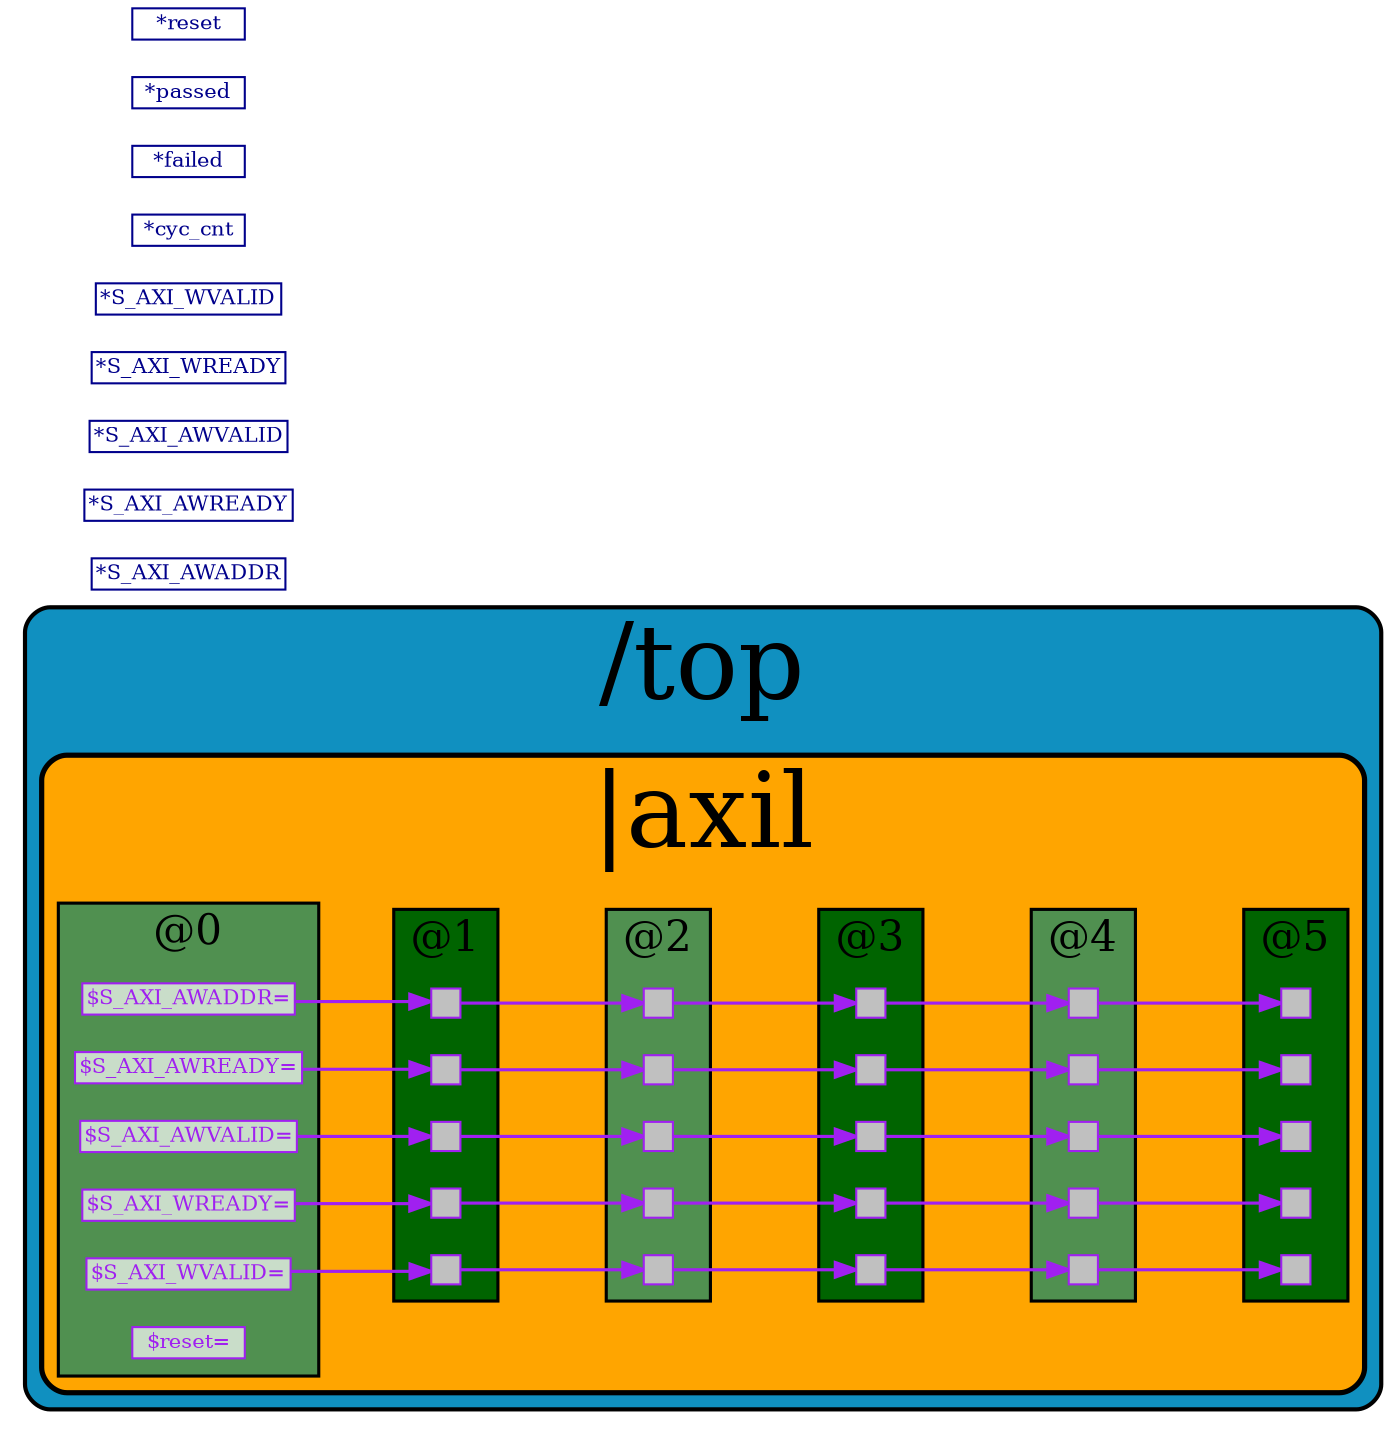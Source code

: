 // Generated by SandPiper(TM) 1.9-2018/02/11-beta from Redwood EDA.
// (Installed here: /home/devel/SandPiper_1.9-2018_02_11-beta_distro.)
// Redwood EDA does not claim intellectual property rights to this file and provides no warranty regarding its correctness or quality.


// Transaction Flow Graph:

strict digraph "top.tlv" {
   graph [layout = dot, rankdir = "LR", outputorder = edgesfirst, splines = ortho];
   node [layer = 4, shape = star, height = 0.02, style = filled, fontsize = 10, fontcolor = "purple", color = "purple", fillcolor = "#ffffffb0", penwidth = 1.0, margin = "0.03,0.03"];
   edge [layer = 3, weight = 4, penwidth = 1.5, color = "purple", fontcolor = "#00D000", labelfontcolor = "purple"];
   subgraph "cluster." {
      fillcolor = "#1090c0"
      style = "filled,rounded"
      penwidth = 2.0
      fontsize = 50
      tooltip = "/top"
      id = "id0{logical_entity=#Q##Q#}"
      label = "/top"
      subgraph "cluster.|axil" {
         fillcolor = "orange"
         style = "filled,rounded"
         penwidth = 2.5
         fontsize = 50
         tooltip = "|axil"
         id = "id1{logical_entity=#Q#|axil#Q#}"
         label = "|axil"
         subgraph "cluster.stage0" {
            "|axil$S_AXI_AWADDR@0" [fillcolor = "#ffffffb0", shape = box, label = "$S_AXI_AWADDR=", id = "id2{logical_entity=#Q#|axil$S_AXI_AWADDR#Q#}", tooltip = "$S_AXI_AWADDR[C_AXI_ADDR_WIDTH-1:0] = *S_AXI_AWADDR;"];
         }
         subgraph "cluster.stage1" {
            "|axil$S_AXI_AWADDR@1" [label = "", shape = box, fixedsize = true, width = 0.2, height = 0.2, penwidth = 1.0, shape = box, fillcolor = grey];
         }
         subgraph "cluster.stage2" {
            "|axil$S_AXI_AWADDR@2" [label = "", shape = box, fixedsize = true, width = 0.2, height = 0.2, penwidth = 1.0, shape = box, fillcolor = grey];
         }
         subgraph "cluster.stage3" {
            "|axil$S_AXI_AWADDR@3" [label = "", shape = box, fixedsize = true, width = 0.2, height = 0.2, penwidth = 1.0, shape = box, fillcolor = grey];
         }
         subgraph "cluster.stage4" {
            "|axil$S_AXI_AWADDR@4" [label = "", shape = box, fixedsize = true, width = 0.2, height = 0.2, penwidth = 1.0, shape = box, fillcolor = grey];
         }
         subgraph "cluster.stage5" {
            "|axil$S_AXI_AWADDR@5" [label = "", shape = box, fixedsize = true, width = 0.2, height = 0.2, penwidth = 1.0, shape = box, fillcolor = grey];
         }
         subgraph "cluster.stage0" {
            "|axil$S_AXI_AWREADY@0" [fillcolor = "#ffffffb0", shape = box, label = "$S_AXI_AWREADY=", id = "id8{logical_entity=#Q#|axil$S_AXI_AWREADY#Q#}", tooltip = "$S_AXI_AWREADY = *S_AXI_AWREADY;"];
         }
         subgraph "cluster.stage1" {
            "|axil$S_AXI_AWREADY@1" [label = "", shape = box, fixedsize = true, width = 0.2, height = 0.2, penwidth = 1.0, shape = box, fillcolor = grey];
         }
         subgraph "cluster.stage2" {
            "|axil$S_AXI_AWREADY@2" [label = "", shape = box, fixedsize = true, width = 0.2, height = 0.2, penwidth = 1.0, shape = box, fillcolor = grey];
         }
         subgraph "cluster.stage3" {
            "|axil$S_AXI_AWREADY@3" [label = "", shape = box, fixedsize = true, width = 0.2, height = 0.2, penwidth = 1.0, shape = box, fillcolor = grey];
         }
         subgraph "cluster.stage4" {
            "|axil$S_AXI_AWREADY@4" [label = "", shape = box, fixedsize = true, width = 0.2, height = 0.2, penwidth = 1.0, shape = box, fillcolor = grey];
         }
         subgraph "cluster.stage5" {
            "|axil$S_AXI_AWREADY@5" [label = "", shape = box, fixedsize = true, width = 0.2, height = 0.2, penwidth = 1.0, shape = box, fillcolor = grey];
         }
         subgraph "cluster.stage0" {
            "|axil$S_AXI_AWVALID@0" [fillcolor = "#ffffffb0", shape = box, label = "$S_AXI_AWVALID=", id = "id14{logical_entity=#Q#|axil$S_AXI_AWVALID#Q#}", tooltip = "$S_AXI_AWVALID = *S_AXI_AWVALID;"];
         }
         subgraph "cluster.stage1" {
            "|axil$S_AXI_AWVALID@1" [label = "", shape = box, fixedsize = true, width = 0.2, height = 0.2, penwidth = 1.0, shape = box, fillcolor = grey];
         }
         subgraph "cluster.stage2" {
            "|axil$S_AXI_AWVALID@2" [label = "", shape = box, fixedsize = true, width = 0.2, height = 0.2, penwidth = 1.0, shape = box, fillcolor = grey];
         }
         subgraph "cluster.stage3" {
            "|axil$S_AXI_AWVALID@3" [label = "", shape = box, fixedsize = true, width = 0.2, height = 0.2, penwidth = 1.0, shape = box, fillcolor = grey];
         }
         subgraph "cluster.stage4" {
            "|axil$S_AXI_AWVALID@4" [label = "", shape = box, fixedsize = true, width = 0.2, height = 0.2, penwidth = 1.0, shape = box, fillcolor = grey];
         }
         subgraph "cluster.stage5" {
            "|axil$S_AXI_AWVALID@5" [label = "", shape = box, fixedsize = true, width = 0.2, height = 0.2, penwidth = 1.0, shape = box, fillcolor = grey];
         }
         subgraph "cluster.stage0" {
            "|axil$S_AXI_WREADY@0" [fillcolor = "#ffffffb0", shape = box, label = "$S_AXI_WREADY=", id = "id20{logical_entity=#Q#|axil$S_AXI_WREADY#Q#}", tooltip = "$S_AXI_WREADY = *S_AXI_WREADY;"];
         }
         subgraph "cluster.stage1" {
            "|axil$S_AXI_WREADY@1" [label = "", shape = box, fixedsize = true, width = 0.2, height = 0.2, penwidth = 1.0, shape = box, fillcolor = grey];
         }
         subgraph "cluster.stage2" {
            "|axil$S_AXI_WREADY@2" [label = "", shape = box, fixedsize = true, width = 0.2, height = 0.2, penwidth = 1.0, shape = box, fillcolor = grey];
         }
         subgraph "cluster.stage3" {
            "|axil$S_AXI_WREADY@3" [label = "", shape = box, fixedsize = true, width = 0.2, height = 0.2, penwidth = 1.0, shape = box, fillcolor = grey];
         }
         subgraph "cluster.stage4" {
            "|axil$S_AXI_WREADY@4" [label = "", shape = box, fixedsize = true, width = 0.2, height = 0.2, penwidth = 1.0, shape = box, fillcolor = grey];
         }
         subgraph "cluster.stage5" {
            "|axil$S_AXI_WREADY@5" [label = "", shape = box, fixedsize = true, width = 0.2, height = 0.2, penwidth = 1.0, shape = box, fillcolor = grey];
         }
         subgraph "cluster.stage0" {
            "|axil$S_AXI_WVALID@0" [fillcolor = "#ffffffb0", shape = box, label = "$S_AXI_WVALID=", id = "id26{logical_entity=#Q#|axil$S_AXI_WVALID#Q#}", tooltip = "$S_AXI_WVALID = *S_AXI_WVALID;"];
         }
         subgraph "cluster.stage1" {
            "|axil$S_AXI_WVALID@1" [label = "", shape = box, fixedsize = true, width = 0.2, height = 0.2, penwidth = 1.0, shape = box, fillcolor = grey];
         }
         subgraph "cluster.stage2" {
            "|axil$S_AXI_WVALID@2" [label = "", shape = box, fixedsize = true, width = 0.2, height = 0.2, penwidth = 1.0, shape = box, fillcolor = grey];
         }
         subgraph "cluster.stage3" {
            "|axil$S_AXI_WVALID@3" [label = "", shape = box, fixedsize = true, width = 0.2, height = 0.2, penwidth = 1.0, shape = box, fillcolor = grey];
         }
         subgraph "cluster.stage4" {
            "|axil$S_AXI_WVALID@4" [label = "", shape = box, fixedsize = true, width = 0.2, height = 0.2, penwidth = 1.0, shape = box, fillcolor = grey];
         }
         subgraph "cluster.stage5" {
            "|axil$S_AXI_WVALID@5" [label = "", shape = box, fixedsize = true, width = 0.2, height = 0.2, penwidth = 1.0, shape = box, fillcolor = grey];
         }
         subgraph "cluster.stage0" {
            "|axil$reset@0" [fillcolor = "#ffffffb0", shape = box, label = "$reset=", id = "id32{logical_entity=#Q#|axil$reset#Q#}", tooltip = "$reset = *reset;"];
         }
         subgraph "cluster.stage0" {
            style = "filled"
            fontsize = 20
            penwidth = 1.5
            label = "@0"
            id = "id33{logical_entity=#Q#|axil@0#Q#}"
            tooltip = "|axil@0"
            fillcolor = "#509050"
         }
         subgraph "cluster.stage1" {
            style = "filled"
            fontsize = 20
            penwidth = 1.5
            label = "@1"
            id = "id34{logical_entity=#Q#|axil@2#Q#}"
            tooltip = "|axil@1"
            fillcolor = "darkgreen"
         }
         subgraph "cluster.stage2" {
            style = "filled"
            fontsize = 20
            penwidth = 1.5
            label = "@2"
            id = "id35{logical_entity=#Q#|axil@4#Q#}"
            tooltip = "|axil@2"
            fillcolor = "#509050"
         }
         subgraph "cluster.stage3" {
            style = "filled"
            fontsize = 20
            penwidth = 1.5
            label = "@3"
            id = "id36{logical_entity=#Q#|axil@6#Q#}"
            tooltip = "|axil@3"
            fillcolor = "darkgreen"
         }
         subgraph "cluster.stage4" {
            style = "filled"
            fontsize = 20
            penwidth = 1.5
            label = "@4"
            id = "id37{logical_entity=#Q#|axil@8#Q#}"
            tooltip = "|axil@4"
            fillcolor = "#509050"
         }
         subgraph "cluster.stage5" {
            style = "filled"
            fontsize = 20
            penwidth = 1.5
            label = "@5"
            id = "id38{logical_entity=#Q#|axil@10#Q#}"
            tooltip = "|axil@5"
            fillcolor = "darkgreen"
         }
      }
      subgraph "cluster.|none" {
         fillcolor = "orange"
         style = "filled,rounded"
         penwidth = 2.5
         fontsize = 50
         tooltip = "|none"
         id = "id39{logical_entity=#Q#|none#Q#}"
         label = "|none"
      }
   }

"*S_AXI_AWADDR" [shape = box, color = "#00008b", fontcolor = "#00008b", fillcolor = white];
"*S_AXI_AWREADY" [shape = box, color = "#00008b", fontcolor = "#00008b", fillcolor = white];
"*S_AXI_AWVALID" [shape = box, color = "#00008b", fontcolor = "#00008b", fillcolor = white];
"*S_AXI_WREADY" [shape = box, color = "#00008b", fontcolor = "#00008b", fillcolor = white];
"*S_AXI_WVALID" [shape = box, color = "#00008b", fontcolor = "#00008b", fillcolor = white];
"*cyc_cnt" [shape = box, color = "#00008b", fontcolor = "#00008b", fillcolor = white];
"*failed" [shape = box, color = "#00008b", fontcolor = "#00008b", fillcolor = white];
"*passed" [shape = box, color = "#00008b", fontcolor = "#00008b", fillcolor = white];
"*reset" [shape = box, color = "#00008b", fontcolor = "#00008b", fillcolor = white];

"|axil$S_AXI_AWADDR@0" -> "|axil$S_AXI_AWADDR@1" [id = "id3{logical_entity=#Q#|axil$S_AXI_AWADDR#Q#}", weight = 10]
"|axil$S_AXI_AWADDR@1" -> "|axil$S_AXI_AWADDR@2" [id = "id4{logical_entity=#Q#|axil$S_AXI_AWADDR#Q#}", weight = 10]
"|axil$S_AXI_AWADDR@2" -> "|axil$S_AXI_AWADDR@3" [id = "id5{logical_entity=#Q#|axil$S_AXI_AWADDR#Q#}", weight = 10]
"|axil$S_AXI_AWADDR@3" -> "|axil$S_AXI_AWADDR@4" [id = "id6{logical_entity=#Q#|axil$S_AXI_AWADDR#Q#}", weight = 10]
"|axil$S_AXI_AWADDR@4" -> "|axil$S_AXI_AWADDR@5" [id = "id7{logical_entity=#Q#|axil$S_AXI_AWADDR#Q#}", weight = 10]
"|axil$S_AXI_AWREADY@0" -> "|axil$S_AXI_AWREADY@1" [id = "id9{logical_entity=#Q#|axil$S_AXI_AWREADY#Q#}", weight = 10]
"|axil$S_AXI_AWREADY@1" -> "|axil$S_AXI_AWREADY@2" [id = "id10{logical_entity=#Q#|axil$S_AXI_AWREADY#Q#}", weight = 10]
"|axil$S_AXI_AWREADY@2" -> "|axil$S_AXI_AWREADY@3" [id = "id11{logical_entity=#Q#|axil$S_AXI_AWREADY#Q#}", weight = 10]
"|axil$S_AXI_AWREADY@3" -> "|axil$S_AXI_AWREADY@4" [id = "id12{logical_entity=#Q#|axil$S_AXI_AWREADY#Q#}", weight = 10]
"|axil$S_AXI_AWREADY@4" -> "|axil$S_AXI_AWREADY@5" [id = "id13{logical_entity=#Q#|axil$S_AXI_AWREADY#Q#}", weight = 10]
"|axil$S_AXI_AWVALID@0" -> "|axil$S_AXI_AWVALID@1" [id = "id15{logical_entity=#Q#|axil$S_AXI_AWVALID#Q#}", weight = 10]
"|axil$S_AXI_AWVALID@1" -> "|axil$S_AXI_AWVALID@2" [id = "id16{logical_entity=#Q#|axil$S_AXI_AWVALID#Q#}", weight = 10]
"|axil$S_AXI_AWVALID@2" -> "|axil$S_AXI_AWVALID@3" [id = "id17{logical_entity=#Q#|axil$S_AXI_AWVALID#Q#}", weight = 10]
"|axil$S_AXI_AWVALID@3" -> "|axil$S_AXI_AWVALID@4" [id = "id18{logical_entity=#Q#|axil$S_AXI_AWVALID#Q#}", weight = 10]
"|axil$S_AXI_AWVALID@4" -> "|axil$S_AXI_AWVALID@5" [id = "id19{logical_entity=#Q#|axil$S_AXI_AWVALID#Q#}", weight = 10]
"|axil$S_AXI_WREADY@0" -> "|axil$S_AXI_WREADY@1" [id = "id21{logical_entity=#Q#|axil$S_AXI_WREADY#Q#}", weight = 10]
"|axil$S_AXI_WREADY@1" -> "|axil$S_AXI_WREADY@2" [id = "id22{logical_entity=#Q#|axil$S_AXI_WREADY#Q#}", weight = 10]
"|axil$S_AXI_WREADY@2" -> "|axil$S_AXI_WREADY@3" [id = "id23{logical_entity=#Q#|axil$S_AXI_WREADY#Q#}", weight = 10]
"|axil$S_AXI_WREADY@3" -> "|axil$S_AXI_WREADY@4" [id = "id24{logical_entity=#Q#|axil$S_AXI_WREADY#Q#}", weight = 10]
"|axil$S_AXI_WREADY@4" -> "|axil$S_AXI_WREADY@5" [id = "id25{logical_entity=#Q#|axil$S_AXI_WREADY#Q#}", weight = 10]
"|axil$S_AXI_WVALID@0" -> "|axil$S_AXI_WVALID@1" [id = "id27{logical_entity=#Q#|axil$S_AXI_WVALID#Q#}", weight = 10]
"|axil$S_AXI_WVALID@1" -> "|axil$S_AXI_WVALID@2" [id = "id28{logical_entity=#Q#|axil$S_AXI_WVALID#Q#}", weight = 10]
"|axil$S_AXI_WVALID@2" -> "|axil$S_AXI_WVALID@3" [id = "id29{logical_entity=#Q#|axil$S_AXI_WVALID#Q#}", weight = 10]
"|axil$S_AXI_WVALID@3" -> "|axil$S_AXI_WVALID@4" [id = "id30{logical_entity=#Q#|axil$S_AXI_WVALID#Q#}", weight = 10]
"|axil$S_AXI_WVALID@4" -> "|axil$S_AXI_WVALID@5" [id = "id31{logical_entity=#Q#|axil$S_AXI_WVALID#Q#}", weight = 10]
}